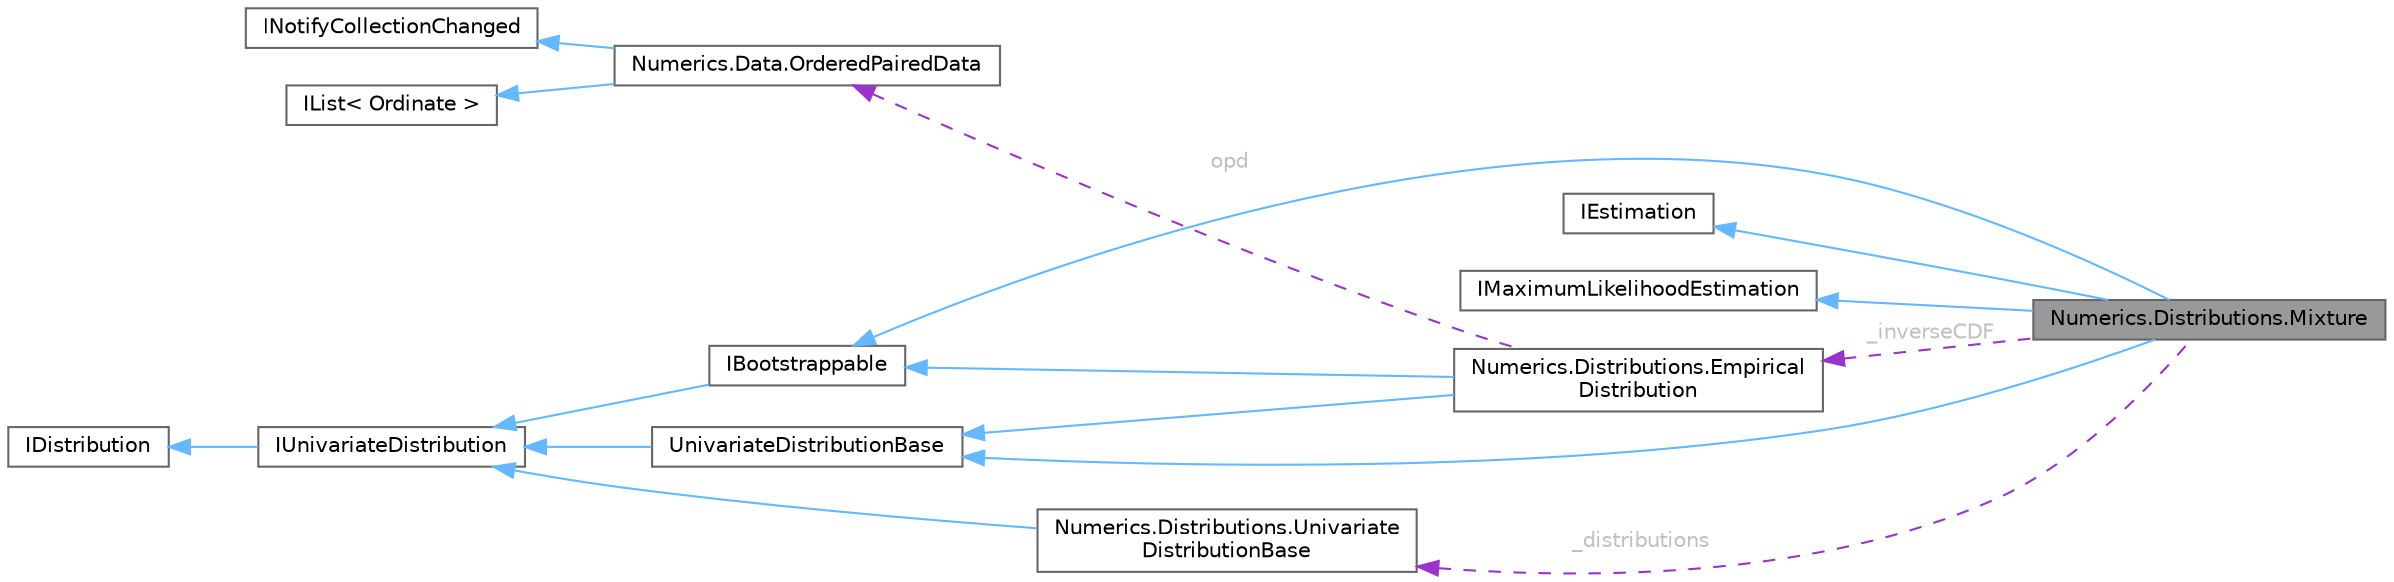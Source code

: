 digraph "Numerics.Distributions.Mixture"
{
 // LATEX_PDF_SIZE
  bgcolor="transparent";
  edge [fontname=Helvetica,fontsize=10,labelfontname=Helvetica,labelfontsize=10];
  node [fontname=Helvetica,fontsize=10,shape=box,height=0.2,width=0.4];
  rankdir="LR";
  Node1 [id="Node000001",label="Numerics.Distributions.Mixture",height=0.2,width=0.4,color="gray40", fillcolor="grey60", style="filled", fontcolor="black",tooltip="A Mixture distribution."];
  Node2 -> Node1 [id="edge1_Node000001_Node000002",dir="back",color="steelblue1",style="solid",tooltip=" "];
  Node2 [id="Node000002",label="UnivariateDistributionBase",height=0.2,width=0.4,color="gray40", fillcolor="white", style="filled",URL="$class_numerics_1_1_distributions_1_1_univariate_distribution_base.html",tooltip="Declares common functionality for all univariate distributions."];
  Node3 -> Node2 [id="edge2_Node000002_Node000003",dir="back",color="steelblue1",style="solid",tooltip=" "];
  Node3 [id="Node000003",label="IUnivariateDistribution",height=0.2,width=0.4,color="gray40", fillcolor="white", style="filled",URL="$interface_numerics_1_1_distributions_1_1_i_univariate_distribution.html",tooltip="Interface for Univariate Probability Distributions."];
  Node4 -> Node3 [id="edge3_Node000003_Node000004",dir="back",color="steelblue1",style="solid",tooltip=" "];
  Node4 [id="Node000004",label="IDistribution",height=0.2,width=0.4,color="gray40", fillcolor="white", style="filled",URL="$interface_numerics_1_1_distributions_1_1_i_distribution.html",tooltip="Simple Distribution Interface."];
  Node5 -> Node1 [id="edge4_Node000001_Node000005",dir="back",color="steelblue1",style="solid",tooltip=" "];
  Node5 [id="Node000005",label="IEstimation",height=0.2,width=0.4,color="gray40", fillcolor="white", style="filled",URL="$interface_numerics_1_1_distributions_1_1_i_estimation.html",tooltip="Distribution Parameter Estimation Interface."];
  Node6 -> Node1 [id="edge5_Node000001_Node000006",dir="back",color="steelblue1",style="solid",tooltip=" "];
  Node6 [id="Node000006",label="IMaximumLikelihoodEstimation",height=0.2,width=0.4,color="gray40", fillcolor="white", style="filled",URL="$interface_numerics_1_1_distributions_1_1_i_maximum_likelihood_estimation.html",tooltip="An interface for Maximum Likelihood Estimation."];
  Node7 -> Node1 [id="edge6_Node000001_Node000007",dir="back",color="steelblue1",style="solid",tooltip=" "];
  Node7 [id="Node000007",label="IBootstrappable",height=0.2,width=0.4,color="gray40", fillcolor="white", style="filled",URL="$interface_numerics_1_1_distributions_1_1_i_bootstrappable.html",tooltip="An interface for performing the parametric bootstrap with a univariate distribution."];
  Node3 -> Node7 [id="edge7_Node000007_Node000003",dir="back",color="steelblue1",style="solid",tooltip=" "];
  Node8 -> Node1 [id="edge8_Node000001_Node000008",dir="back",color="darkorchid3",style="dashed",tooltip=" ",label=" _distributions",fontcolor="grey" ];
  Node8 [id="Node000008",label="Numerics.Distributions.Univariate\lDistributionBase",height=0.2,width=0.4,color="gray40", fillcolor="white", style="filled",URL="$class_numerics_1_1_distributions_1_1_univariate_distribution_base.html",tooltip="Declares common functionality for all univariate distributions."];
  Node3 -> Node8 [id="edge9_Node000008_Node000003",dir="back",color="steelblue1",style="solid",tooltip=" "];
  Node9 -> Node1 [id="edge10_Node000001_Node000009",dir="back",color="darkorchid3",style="dashed",tooltip=" ",label=" _inverseCDF",fontcolor="grey" ];
  Node9 [id="Node000009",label="Numerics.Distributions.Empirical\lDistribution",height=0.2,width=0.4,color="gray40", fillcolor="white", style="filled",URL="$class_numerics_1_1_distributions_1_1_empirical_distribution.html",tooltip="The Univariate Empirical distribution."];
  Node2 -> Node9 [id="edge11_Node000009_Node000002",dir="back",color="steelblue1",style="solid",tooltip=" "];
  Node7 -> Node9 [id="edge12_Node000009_Node000007",dir="back",color="steelblue1",style="solid",tooltip=" "];
  Node10 -> Node9 [id="edge13_Node000009_Node000010",dir="back",color="darkorchid3",style="dashed",tooltip=" ",label=" opd",fontcolor="grey" ];
  Node10 [id="Node000010",label="Numerics.Data.OrderedPairedData",height=0.2,width=0.4,color="gray40", fillcolor="white", style="filled",URL="$class_numerics_1_1_data_1_1_ordered_paired_data.html",tooltip="Class designed to store x-y data that is ordered for both the x and y values."];
  Node11 -> Node10 [id="edge14_Node000010_Node000011",dir="back",color="steelblue1",style="solid",tooltip=" "];
  Node11 [id="Node000011",label="IList\< Ordinate \>",height=0.2,width=0.4,color="gray40", fillcolor="white", style="filled",tooltip=" "];
  Node12 -> Node10 [id="edge15_Node000010_Node000012",dir="back",color="steelblue1",style="solid",tooltip=" "];
  Node12 [id="Node000012",label="INotifyCollectionChanged",height=0.2,width=0.4,color="gray40", fillcolor="white", style="filled",tooltip=" "];
}

